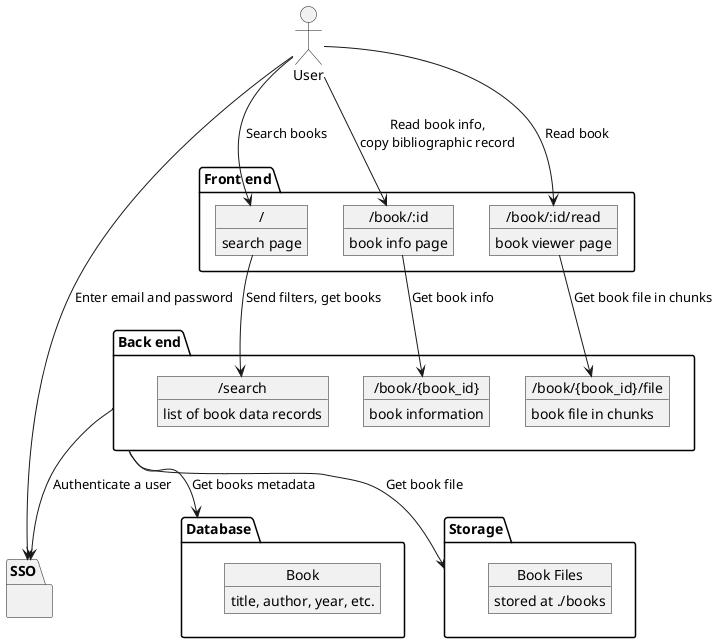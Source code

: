 @startuml static

allow_mixing

package "Front end" as FrontEnd {
  object "/" as FEIndex {
    search page
  }
  object "/book/:id" as FEBookInfo {
    book info page
  }
  object "/book/:id/read" as FEBookRead {
    book viewer page
  }
}

package "Back end" as BackEnd {
  object "/search" as BESearch {
    list of book data records
  }
  object "/book/{book_id}" as BEBookInfo {
    book information
  }
  object "/book/{book_id}/file" as BEBookFile {
    book file in chunks
  }
}

package SSO {
}

package Database {
  object "Book" as TableBook {
    title, author, year, etc.
  }
}

package Storage {
  object "Book Files" as FileBook {
    stored at ./books
  }
}

actor "User" as u

u --> FEIndex : Search books
u --> FEBookInfo : Read book info,\ncopy bibliographic record
u --> FEBookRead : Read book
u --> SSO : Enter email and password

BackEnd --> SSO : Authenticate a user
BackEnd --> Database : Get books metadata
BackEnd --> Storage : Get book file
FEIndex --> BESearch : Send filters, get books
FEBookInfo --> BEBookInfo: Get book info
FEBookRead --> BEBookFile: Get book file in chunks

@enduml